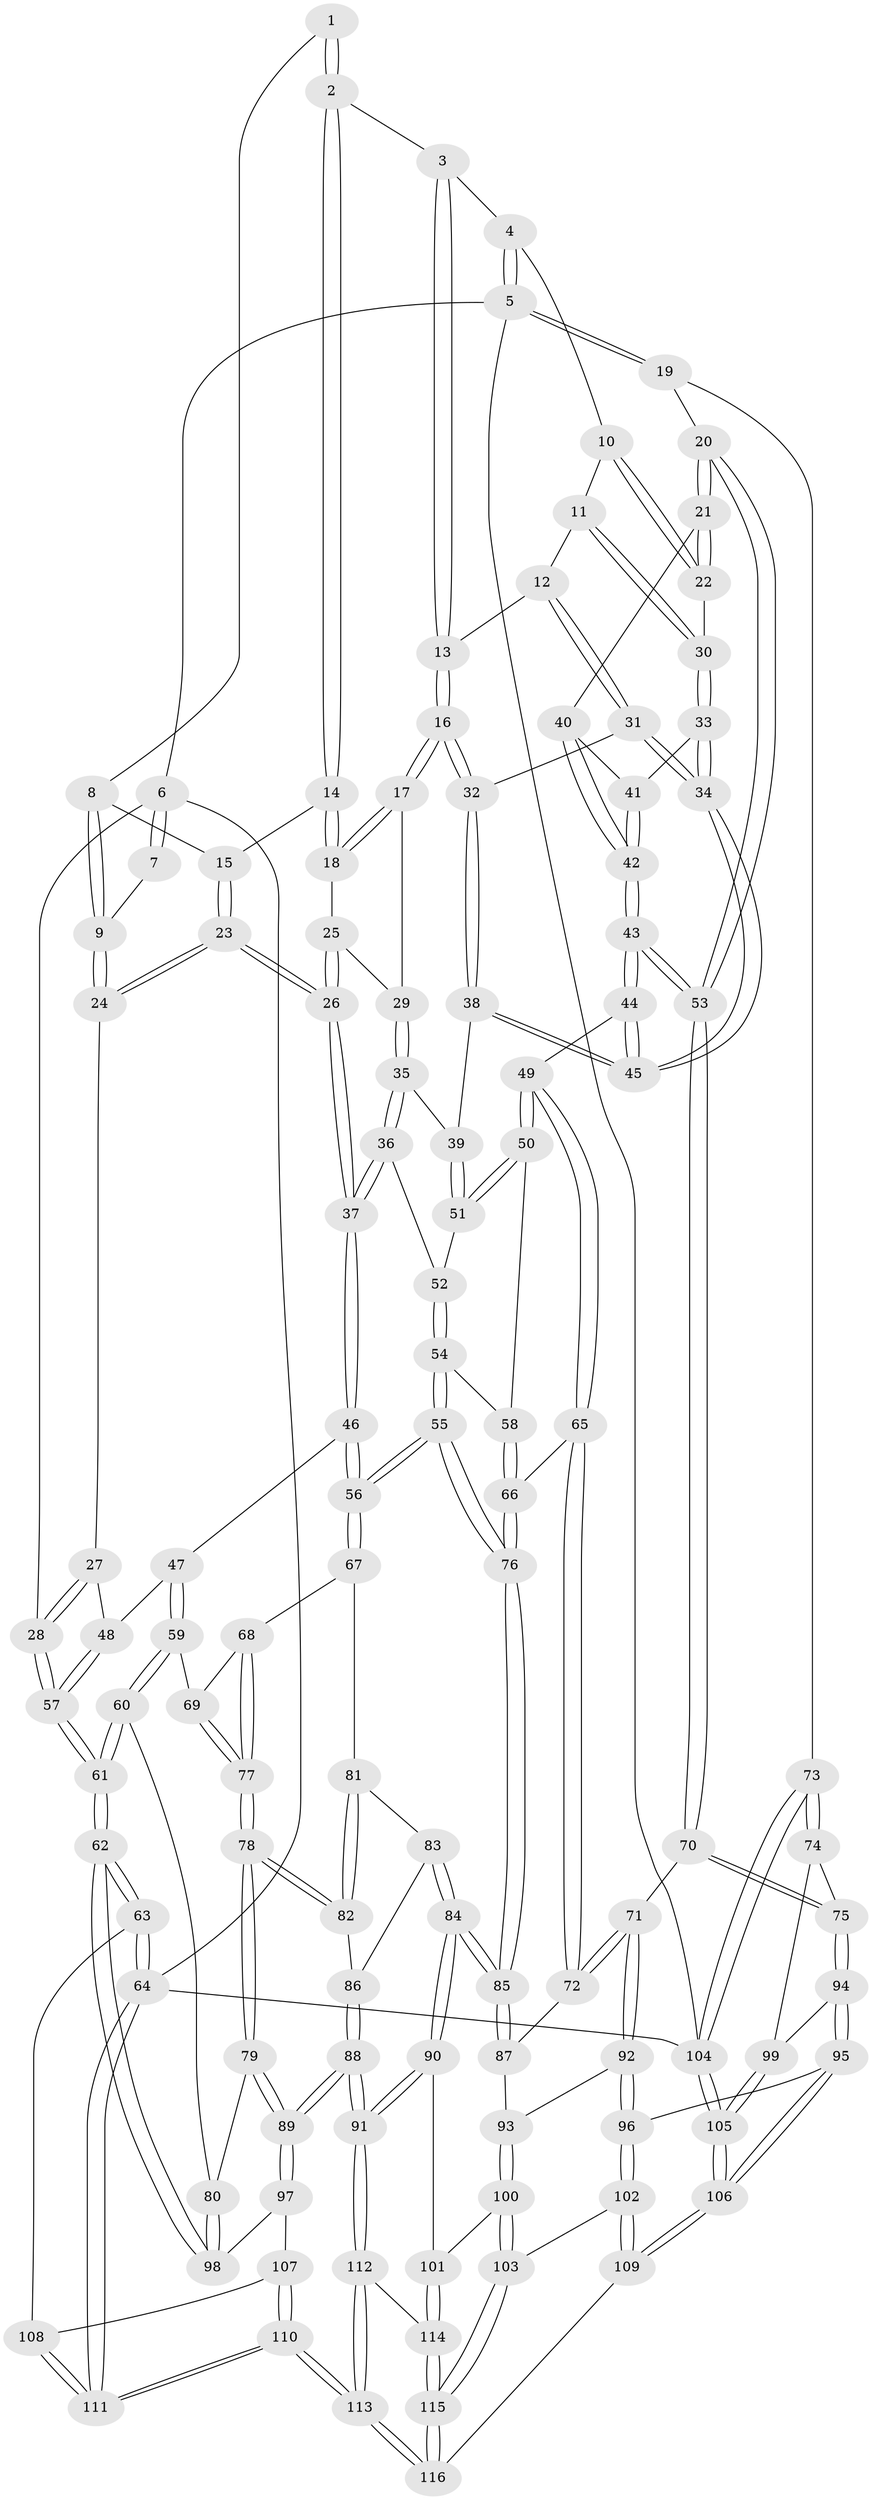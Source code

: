 // Generated by graph-tools (version 1.1) at 2025/11/02/27/25 16:11:55]
// undirected, 116 vertices, 287 edges
graph export_dot {
graph [start="1"]
  node [color=gray90,style=filled];
  1 [pos="+0.376622669340426+0"];
  2 [pos="+0.511033526275516+0"];
  3 [pos="+0.5175728338154919+0"];
  4 [pos="+0.8228732215502342+0"];
  5 [pos="+1+0"];
  6 [pos="+0+0"];
  7 [pos="+0.2200813531550237+0"];
  8 [pos="+0.30789311265856195+0.048097796947488135"];
  9 [pos="+0.25951026990382714+0.09573678934848645"];
  10 [pos="+0.8153555578968597+0"];
  11 [pos="+0.7052883936466269+0.12695311869349457"];
  12 [pos="+0.6794957096599236+0.13253056643678693"];
  13 [pos="+0.6740247496518669+0.13315930731511796"];
  14 [pos="+0.4905265455182649+0"];
  15 [pos="+0.43480798616460054+0"];
  16 [pos="+0.5958525793067885+0.1622469311461995"];
  17 [pos="+0.5768313768722065+0.14955587262959616"];
  18 [pos="+0.5225362887323224+0.08646258916812104"];
  19 [pos="+1+0.2580157686045691"];
  20 [pos="+1+0.2663494763674341"];
  21 [pos="+1+0.23542821392273902"];
  22 [pos="+0.8881655200657307+0.14481981665070476"];
  23 [pos="+0.3190921943548586+0.18876925665683567"];
  24 [pos="+0.24825851573843052+0.14599698679687087"];
  25 [pos="+0.4319988579174787+0.1606589989918867"];
  26 [pos="+0.3360317754932822+0.21026630493750517"];
  27 [pos="+0.22663953998373643+0.14696995108612354"];
  28 [pos="+0+0"];
  29 [pos="+0.5002166910255634+0.1983269897303932"];
  30 [pos="+0.75872580565229+0.1705947074696331"];
  31 [pos="+0.6877039330939945+0.2573634461561929"];
  32 [pos="+0.5953360234871953+0.1983518047634622"];
  33 [pos="+0.7582708087127563+0.18942318837816133"];
  34 [pos="+0.7081310606824442+0.27889894181947167"];
  35 [pos="+0.4442454151859499+0.29532384353521945"];
  36 [pos="+0.43279610560052284+0.30065370990383594"];
  37 [pos="+0.3604656578623347+0.2950804450904589"];
  38 [pos="+0.5827335976518228+0.23981505114191962"];
  39 [pos="+0.5478430917733081+0.2726549792947281"];
  40 [pos="+0.8219914351472214+0.2470827511326635"];
  41 [pos="+0.7881953196174966+0.23558036456812234"];
  42 [pos="+0.774661207863127+0.39077160555486595"];
  43 [pos="+0.7681991574981446+0.43239502888023695"];
  44 [pos="+0.7206420391045488+0.4172586009525806"];
  45 [pos="+0.7092386766845663+0.3789105328687531"];
  46 [pos="+0.29707191569574853+0.410589746571998"];
  47 [pos="+0.16254138689019243+0.4087069464260479"];
  48 [pos="+0.07226657282216856+0.30430369348814557"];
  49 [pos="+0.6641573433154814+0.4319577754618545"];
  50 [pos="+0.6604025409967363+0.43212340084611284"];
  51 [pos="+0.5972267463896869+0.3921617467731607"];
  52 [pos="+0.503420517950363+0.37707840687386407"];
  53 [pos="+0.7960344542833607+0.44699705244138493"];
  54 [pos="+0.4659334623571323+0.5025171576784643"];
  55 [pos="+0.37862587609484877+0.5499080963173035"];
  56 [pos="+0.3583746078948832+0.5230725283352187"];
  57 [pos="+0+0.20393174252721682"];
  58 [pos="+0.574140549964828+0.48861135161604713"];
  59 [pos="+0.09413373868768472+0.5276168722971433"];
  60 [pos="+0+0.6083595347902557"];
  61 [pos="+0+0.6048710778089827"];
  62 [pos="+0+0.8982474258671242"];
  63 [pos="+0+0.9026497135803421"];
  64 [pos="+0+1"];
  65 [pos="+0.6220713232615434+0.6426739644566365"];
  66 [pos="+0.5748946584547041+0.5628592471553328"];
  67 [pos="+0.14648518793975052+0.5872793843335442"];
  68 [pos="+0.1408223421335994+0.5816593267030128"];
  69 [pos="+0.10730108736137488+0.5444464563151282"];
  70 [pos="+0.8298744666736172+0.5624034315544396"];
  71 [pos="+0.6492828890730101+0.6666416361577563"];
  72 [pos="+0.6236953319267453+0.651376550576959"];
  73 [pos="+1+0.6414917316520643"];
  74 [pos="+0.9452052802423406+0.6453658790312917"];
  75 [pos="+0.8981319946219644+0.6342604545211623"];
  76 [pos="+0.38746564793170113+0.6499832143314794"];
  77 [pos="+0.08597387048159219+0.6723160453458664"];
  78 [pos="+0.07851493868576531+0.6957146513380019"];
  79 [pos="+0.05717604242115355+0.7032642948461734"];
  80 [pos="+0+0.6937432149884601"];
  81 [pos="+0.15370863050555675+0.6009854013389977"];
  82 [pos="+0.11600165441428736+0.6907467673732914"];
  83 [pos="+0.21960027157269588+0.6556399684425671"];
  84 [pos="+0.35779641882349067+0.7187389524284413"];
  85 [pos="+0.3873716262024196+0.6600203455837131"];
  86 [pos="+0.13221307355539086+0.7001486522546416"];
  87 [pos="+0.4984994173154635+0.6675289603768638"];
  88 [pos="+0.22275697781592055+0.8474528026115914"];
  89 [pos="+0.15070269612246262+0.8363856187276517"];
  90 [pos="+0.3556335189259914+0.7350128629797089"];
  91 [pos="+0.2500399052825771+0.8575469641427216"];
  92 [pos="+0.6534828875307357+0.6930481541010538"];
  93 [pos="+0.5893467373772074+0.7758116927146336"];
  94 [pos="+0.7853862084588593+0.8012869449616221"];
  95 [pos="+0.7704234298169494+0.8142134682010903"];
  96 [pos="+0.7507145482646744+0.815439546023327"];
  97 [pos="+0.08744583667920698+0.8450087934489312"];
  98 [pos="+0.05193477319212191+0.8243702196686736"];
  99 [pos="+0.934244336160772+0.8466293954017551"];
  100 [pos="+0.5664130458799428+0.8519507151589478"];
  101 [pos="+0.4946913976667281+0.8435524748692572"];
  102 [pos="+0.6541013828400887+0.8887166337866614"];
  103 [pos="+0.5788566548864985+0.8609261759676535"];
  104 [pos="+1+1"];
  105 [pos="+1+1"];
  106 [pos="+1+1"];
  107 [pos="+0.058654121323253317+0.8814901289968632"];
  108 [pos="+0.04334193925526867+0.8848716986795002"];
  109 [pos="+0.7189163221116002+1"];
  110 [pos="+0.01017090645260403+1"];
  111 [pos="+0+1"];
  112 [pos="+0.250700220505826+0.8798065276373145"];
  113 [pos="+0.17597301489651923+1"];
  114 [pos="+0.4562955655535824+0.972921661122516"];
  115 [pos="+0.49395172565951834+1"];
  116 [pos="+0.5043658451779311+1"];
  1 -- 2;
  1 -- 2;
  1 -- 8;
  2 -- 3;
  2 -- 14;
  2 -- 14;
  3 -- 4;
  3 -- 13;
  3 -- 13;
  4 -- 5;
  4 -- 5;
  4 -- 10;
  5 -- 6;
  5 -- 19;
  5 -- 19;
  5 -- 104;
  6 -- 7;
  6 -- 7;
  6 -- 28;
  6 -- 64;
  7 -- 9;
  8 -- 9;
  8 -- 9;
  8 -- 15;
  9 -- 24;
  9 -- 24;
  10 -- 11;
  10 -- 22;
  10 -- 22;
  11 -- 12;
  11 -- 30;
  11 -- 30;
  12 -- 13;
  12 -- 31;
  12 -- 31;
  13 -- 16;
  13 -- 16;
  14 -- 15;
  14 -- 18;
  14 -- 18;
  15 -- 23;
  15 -- 23;
  16 -- 17;
  16 -- 17;
  16 -- 32;
  16 -- 32;
  17 -- 18;
  17 -- 18;
  17 -- 29;
  18 -- 25;
  19 -- 20;
  19 -- 73;
  20 -- 21;
  20 -- 21;
  20 -- 53;
  20 -- 53;
  21 -- 22;
  21 -- 22;
  21 -- 40;
  22 -- 30;
  23 -- 24;
  23 -- 24;
  23 -- 26;
  23 -- 26;
  24 -- 27;
  25 -- 26;
  25 -- 26;
  25 -- 29;
  26 -- 37;
  26 -- 37;
  27 -- 28;
  27 -- 28;
  27 -- 48;
  28 -- 57;
  28 -- 57;
  29 -- 35;
  29 -- 35;
  30 -- 33;
  30 -- 33;
  31 -- 32;
  31 -- 34;
  31 -- 34;
  32 -- 38;
  32 -- 38;
  33 -- 34;
  33 -- 34;
  33 -- 41;
  34 -- 45;
  34 -- 45;
  35 -- 36;
  35 -- 36;
  35 -- 39;
  36 -- 37;
  36 -- 37;
  36 -- 52;
  37 -- 46;
  37 -- 46;
  38 -- 39;
  38 -- 45;
  38 -- 45;
  39 -- 51;
  39 -- 51;
  40 -- 41;
  40 -- 42;
  40 -- 42;
  41 -- 42;
  41 -- 42;
  42 -- 43;
  42 -- 43;
  43 -- 44;
  43 -- 44;
  43 -- 53;
  43 -- 53;
  44 -- 45;
  44 -- 45;
  44 -- 49;
  46 -- 47;
  46 -- 56;
  46 -- 56;
  47 -- 48;
  47 -- 59;
  47 -- 59;
  48 -- 57;
  48 -- 57;
  49 -- 50;
  49 -- 50;
  49 -- 65;
  49 -- 65;
  50 -- 51;
  50 -- 51;
  50 -- 58;
  51 -- 52;
  52 -- 54;
  52 -- 54;
  53 -- 70;
  53 -- 70;
  54 -- 55;
  54 -- 55;
  54 -- 58;
  55 -- 56;
  55 -- 56;
  55 -- 76;
  55 -- 76;
  56 -- 67;
  56 -- 67;
  57 -- 61;
  57 -- 61;
  58 -- 66;
  58 -- 66;
  59 -- 60;
  59 -- 60;
  59 -- 69;
  60 -- 61;
  60 -- 61;
  60 -- 80;
  61 -- 62;
  61 -- 62;
  62 -- 63;
  62 -- 63;
  62 -- 98;
  62 -- 98;
  63 -- 64;
  63 -- 64;
  63 -- 108;
  64 -- 111;
  64 -- 111;
  64 -- 104;
  65 -- 66;
  65 -- 72;
  65 -- 72;
  66 -- 76;
  66 -- 76;
  67 -- 68;
  67 -- 81;
  68 -- 69;
  68 -- 77;
  68 -- 77;
  69 -- 77;
  69 -- 77;
  70 -- 71;
  70 -- 75;
  70 -- 75;
  71 -- 72;
  71 -- 72;
  71 -- 92;
  71 -- 92;
  72 -- 87;
  73 -- 74;
  73 -- 74;
  73 -- 104;
  73 -- 104;
  74 -- 75;
  74 -- 99;
  75 -- 94;
  75 -- 94;
  76 -- 85;
  76 -- 85;
  77 -- 78;
  77 -- 78;
  78 -- 79;
  78 -- 79;
  78 -- 82;
  78 -- 82;
  79 -- 80;
  79 -- 89;
  79 -- 89;
  80 -- 98;
  80 -- 98;
  81 -- 82;
  81 -- 82;
  81 -- 83;
  82 -- 86;
  83 -- 84;
  83 -- 84;
  83 -- 86;
  84 -- 85;
  84 -- 85;
  84 -- 90;
  84 -- 90;
  85 -- 87;
  85 -- 87;
  86 -- 88;
  86 -- 88;
  87 -- 93;
  88 -- 89;
  88 -- 89;
  88 -- 91;
  88 -- 91;
  89 -- 97;
  89 -- 97;
  90 -- 91;
  90 -- 91;
  90 -- 101;
  91 -- 112;
  91 -- 112;
  92 -- 93;
  92 -- 96;
  92 -- 96;
  93 -- 100;
  93 -- 100;
  94 -- 95;
  94 -- 95;
  94 -- 99;
  95 -- 96;
  95 -- 106;
  95 -- 106;
  96 -- 102;
  96 -- 102;
  97 -- 98;
  97 -- 107;
  99 -- 105;
  99 -- 105;
  100 -- 101;
  100 -- 103;
  100 -- 103;
  101 -- 114;
  101 -- 114;
  102 -- 103;
  102 -- 109;
  102 -- 109;
  103 -- 115;
  103 -- 115;
  104 -- 105;
  104 -- 105;
  105 -- 106;
  105 -- 106;
  106 -- 109;
  106 -- 109;
  107 -- 108;
  107 -- 110;
  107 -- 110;
  108 -- 111;
  108 -- 111;
  109 -- 116;
  110 -- 111;
  110 -- 111;
  110 -- 113;
  110 -- 113;
  112 -- 113;
  112 -- 113;
  112 -- 114;
  113 -- 116;
  113 -- 116;
  114 -- 115;
  114 -- 115;
  115 -- 116;
  115 -- 116;
}
